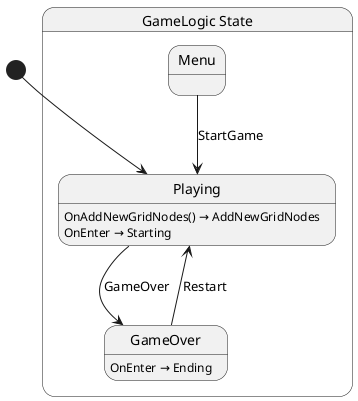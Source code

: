 @startuml GameLogic
state "GameLogic State" as Vertex_Game_State_GameLogic_State {
  state "Playing" as Vertex_Game_State_GameLogic_State_Playing
  state "GameOver" as Vertex_Game_State_GameLogic_State_GameOver
  state "Menu" as Vertex_Game_State_GameLogic_State_Menu
}

Vertex_Game_State_GameLogic_State_GameOver --> Vertex_Game_State_GameLogic_State_Playing : Restart
Vertex_Game_State_GameLogic_State_Menu --> Vertex_Game_State_GameLogic_State_Playing : StartGame
Vertex_Game_State_GameLogic_State_Playing --> Vertex_Game_State_GameLogic_State_GameOver : GameOver

Vertex_Game_State_GameLogic_State_GameOver : OnEnter → Ending
Vertex_Game_State_GameLogic_State_Playing : OnAddNewGridNodes() → AddNewGridNodes
Vertex_Game_State_GameLogic_State_Playing : OnEnter → Starting

[*] --> Vertex_Game_State_GameLogic_State_Playing
@enduml